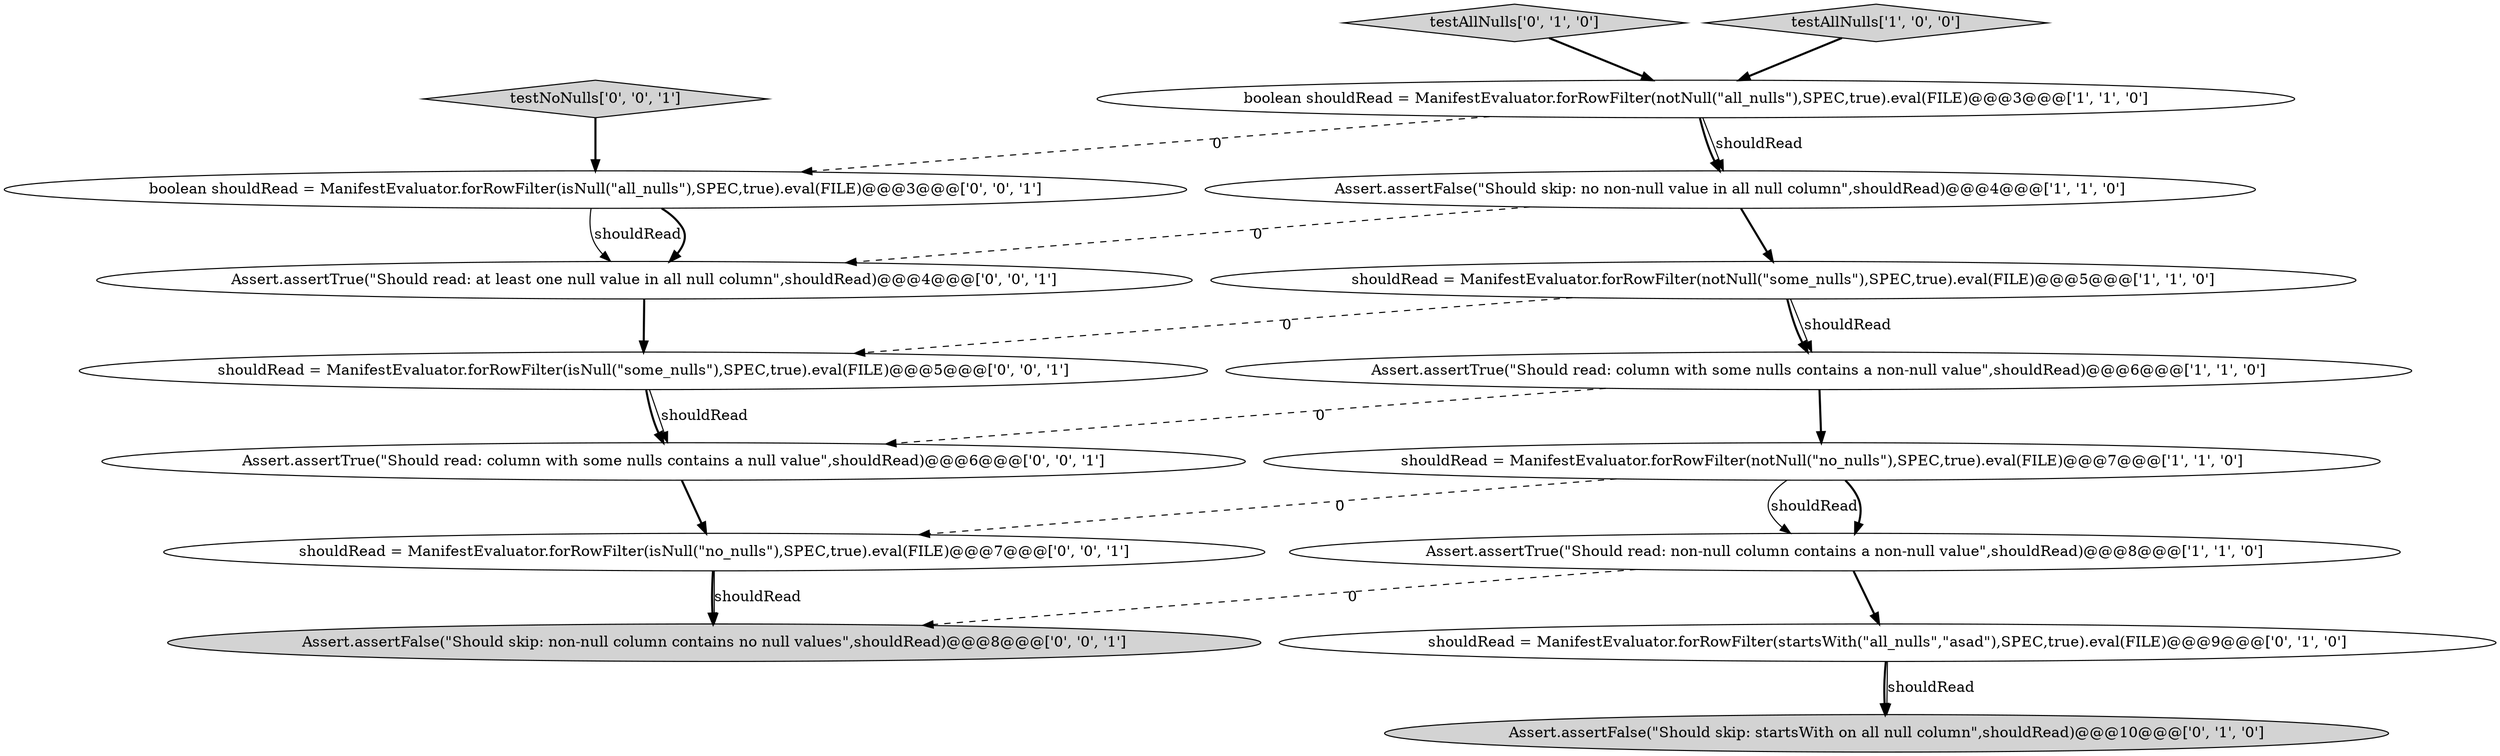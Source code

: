 digraph {
0 [style = filled, label = "shouldRead = ManifestEvaluator.forRowFilter(notNull(\"some_nulls\"),SPEC,true).eval(FILE)@@@5@@@['1', '1', '0']", fillcolor = white, shape = ellipse image = "AAA0AAABBB1BBB"];
12 [style = filled, label = "Assert.assertFalse(\"Should skip: non-null column contains no null values\",shouldRead)@@@8@@@['0', '0', '1']", fillcolor = lightgray, shape = ellipse image = "AAA0AAABBB3BBB"];
5 [style = filled, label = "Assert.assertFalse(\"Should skip: no non-null value in all null column\",shouldRead)@@@4@@@['1', '1', '0']", fillcolor = white, shape = ellipse image = "AAA0AAABBB1BBB"];
9 [style = filled, label = "testAllNulls['0', '1', '0']", fillcolor = lightgray, shape = diamond image = "AAA0AAABBB2BBB"];
4 [style = filled, label = "shouldRead = ManifestEvaluator.forRowFilter(notNull(\"no_nulls\"),SPEC,true).eval(FILE)@@@7@@@['1', '1', '0']", fillcolor = white, shape = ellipse image = "AAA0AAABBB1BBB"];
7 [style = filled, label = "shouldRead = ManifestEvaluator.forRowFilter(startsWith(\"all_nulls\",\"asad\"),SPEC,true).eval(FILE)@@@9@@@['0', '1', '0']", fillcolor = white, shape = ellipse image = "AAA1AAABBB2BBB"];
6 [style = filled, label = "Assert.assertTrue(\"Should read: column with some nulls contains a non-null value\",shouldRead)@@@6@@@['1', '1', '0']", fillcolor = white, shape = ellipse image = "AAA0AAABBB1BBB"];
8 [style = filled, label = "Assert.assertFalse(\"Should skip: startsWith on all null column\",shouldRead)@@@10@@@['0', '1', '0']", fillcolor = lightgray, shape = ellipse image = "AAA1AAABBB2BBB"];
14 [style = filled, label = "testNoNulls['0', '0', '1']", fillcolor = lightgray, shape = diamond image = "AAA0AAABBB3BBB"];
13 [style = filled, label = "boolean shouldRead = ManifestEvaluator.forRowFilter(isNull(\"all_nulls\"),SPEC,true).eval(FILE)@@@3@@@['0', '0', '1']", fillcolor = white, shape = ellipse image = "AAA0AAABBB3BBB"];
1 [style = filled, label = "Assert.assertTrue(\"Should read: non-null column contains a non-null value\",shouldRead)@@@8@@@['1', '1', '0']", fillcolor = white, shape = ellipse image = "AAA0AAABBB1BBB"];
15 [style = filled, label = "shouldRead = ManifestEvaluator.forRowFilter(isNull(\"no_nulls\"),SPEC,true).eval(FILE)@@@7@@@['0', '0', '1']", fillcolor = white, shape = ellipse image = "AAA0AAABBB3BBB"];
2 [style = filled, label = "boolean shouldRead = ManifestEvaluator.forRowFilter(notNull(\"all_nulls\"),SPEC,true).eval(FILE)@@@3@@@['1', '1', '0']", fillcolor = white, shape = ellipse image = "AAA0AAABBB1BBB"];
3 [style = filled, label = "testAllNulls['1', '0', '0']", fillcolor = lightgray, shape = diamond image = "AAA0AAABBB1BBB"];
11 [style = filled, label = "Assert.assertTrue(\"Should read: at least one null value in all null column\",shouldRead)@@@4@@@['0', '0', '1']", fillcolor = white, shape = ellipse image = "AAA0AAABBB3BBB"];
16 [style = filled, label = "shouldRead = ManifestEvaluator.forRowFilter(isNull(\"some_nulls\"),SPEC,true).eval(FILE)@@@5@@@['0', '0', '1']", fillcolor = white, shape = ellipse image = "AAA0AAABBB3BBB"];
10 [style = filled, label = "Assert.assertTrue(\"Should read: column with some nulls contains a null value\",shouldRead)@@@6@@@['0', '0', '1']", fillcolor = white, shape = ellipse image = "AAA0AAABBB3BBB"];
0->6 [style = bold, label=""];
13->11 [style = solid, label="shouldRead"];
7->8 [style = bold, label=""];
4->1 [style = solid, label="shouldRead"];
6->4 [style = bold, label=""];
3->2 [style = bold, label=""];
15->12 [style = bold, label=""];
2->5 [style = bold, label=""];
9->2 [style = bold, label=""];
14->13 [style = bold, label=""];
0->6 [style = solid, label="shouldRead"];
4->15 [style = dashed, label="0"];
7->8 [style = solid, label="shouldRead"];
11->16 [style = bold, label=""];
2->5 [style = solid, label="shouldRead"];
16->10 [style = bold, label=""];
5->11 [style = dashed, label="0"];
4->1 [style = bold, label=""];
0->16 [style = dashed, label="0"];
16->10 [style = solid, label="shouldRead"];
5->0 [style = bold, label=""];
13->11 [style = bold, label=""];
15->12 [style = solid, label="shouldRead"];
1->12 [style = dashed, label="0"];
10->15 [style = bold, label=""];
1->7 [style = bold, label=""];
6->10 [style = dashed, label="0"];
2->13 [style = dashed, label="0"];
}
